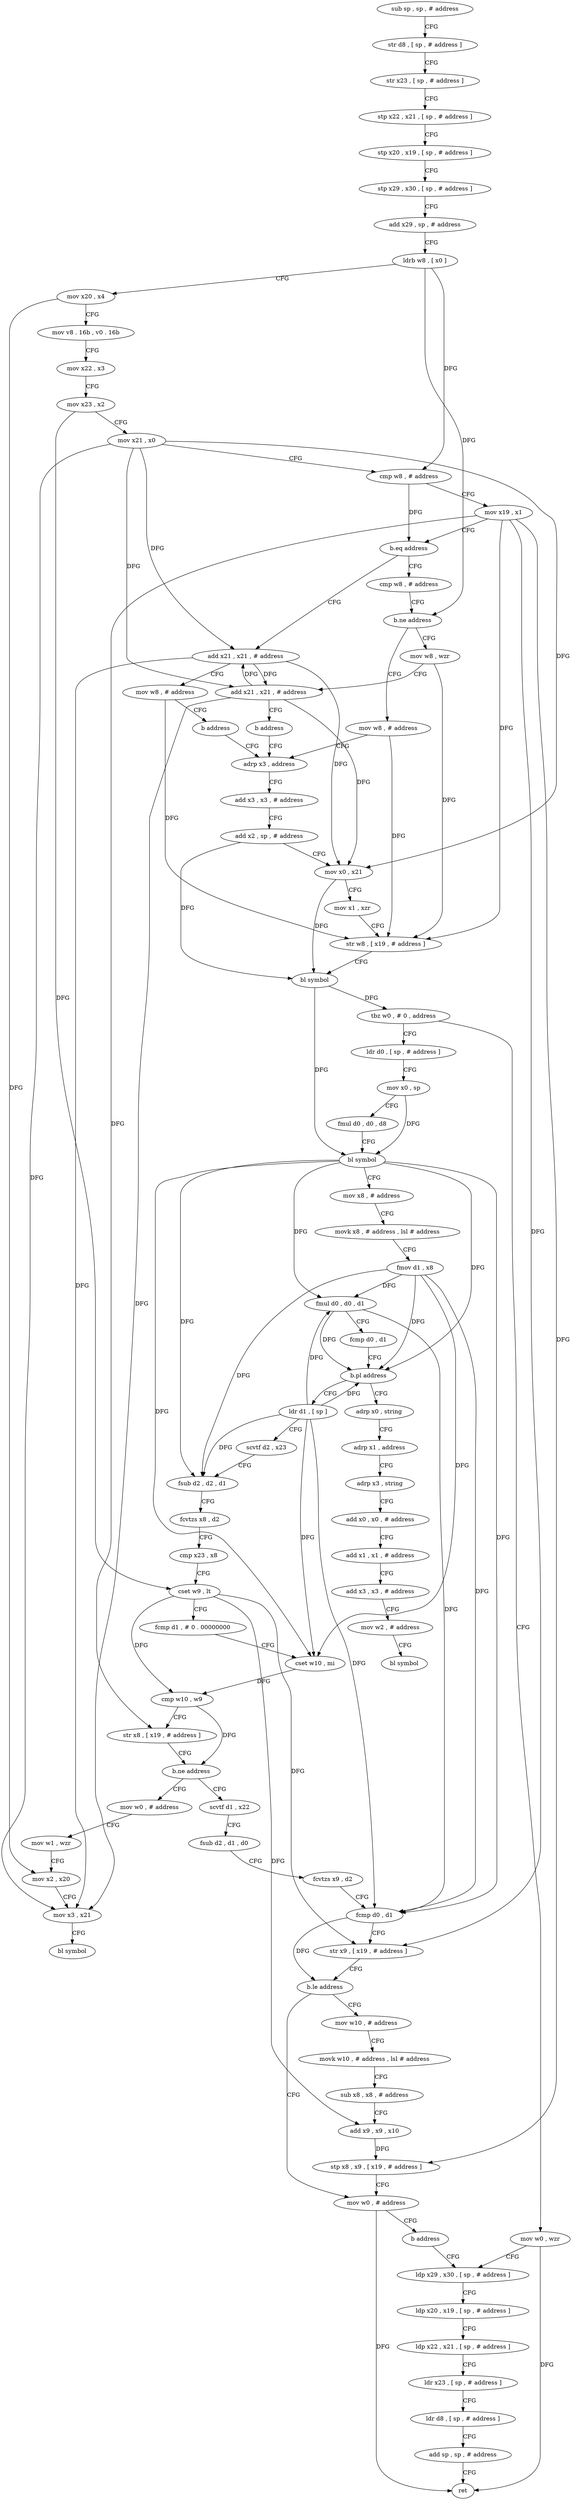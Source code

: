 digraph "func" {
"4254096" [label = "sub sp , sp , # address" ]
"4254100" [label = "str d8 , [ sp , # address ]" ]
"4254104" [label = "str x23 , [ sp , # address ]" ]
"4254108" [label = "stp x22 , x21 , [ sp , # address ]" ]
"4254112" [label = "stp x20 , x19 , [ sp , # address ]" ]
"4254116" [label = "stp x29 , x30 , [ sp , # address ]" ]
"4254120" [label = "add x29 , sp , # address" ]
"4254124" [label = "ldrb w8 , [ x0 ]" ]
"4254128" [label = "mov x20 , x4" ]
"4254132" [label = "mov v8 . 16b , v0 . 16b" ]
"4254136" [label = "mov x22 , x3" ]
"4254140" [label = "mov x23 , x2" ]
"4254144" [label = "mov x21 , x0" ]
"4254148" [label = "cmp w8 , # address" ]
"4254152" [label = "mov x19 , x1" ]
"4254156" [label = "b.eq address" ]
"4254180" [label = "add x21 , x21 , # address" ]
"4254160" [label = "cmp w8 , # address" ]
"4254184" [label = "mov w8 , # address" ]
"4254188" [label = "b address" ]
"4254196" [label = "adrp x3 , address" ]
"4254164" [label = "b.ne address" ]
"4254192" [label = "mov w8 , # address" ]
"4254168" [label = "mov w8 , wzr" ]
"4254200" [label = "add x3 , x3 , # address" ]
"4254204" [label = "add x2 , sp , # address" ]
"4254208" [label = "mov x0 , x21" ]
"4254212" [label = "mov x1 , xzr" ]
"4254216" [label = "str w8 , [ x19 , # address ]" ]
"4254220" [label = "bl symbol" ]
"4254224" [label = "tbz w0 , # 0 , address" ]
"4254364" [label = "mov w0 , wzr" ]
"4254228" [label = "ldr d0 , [ sp , # address ]" ]
"4254172" [label = "add x21 , x21 , # address" ]
"4254176" [label = "b address" ]
"4254368" [label = "ldp x29 , x30 , [ sp , # address ]" ]
"4254232" [label = "mov x0 , sp" ]
"4254236" [label = "fmul d0 , d0 , d8" ]
"4254240" [label = "bl symbol" ]
"4254244" [label = "mov x8 , # address" ]
"4254248" [label = "movk x8 , # address , lsl # address" ]
"4254252" [label = "fmov d1 , x8" ]
"4254256" [label = "fmul d0 , d0 , d1" ]
"4254260" [label = "fcmp d0 , d1" ]
"4254264" [label = "b.pl address" ]
"4254396" [label = "adrp x0 , string" ]
"4254268" [label = "ldr d1 , [ sp ]" ]
"4254400" [label = "adrp x1 , address" ]
"4254404" [label = "adrp x3 , string" ]
"4254408" [label = "add x0 , x0 , # address" ]
"4254412" [label = "add x1 , x1 , # address" ]
"4254416" [label = "add x3 , x3 , # address" ]
"4254420" [label = "mov w2 , # address" ]
"4254424" [label = "bl symbol" ]
"4254272" [label = "scvtf d2 , x23" ]
"4254276" [label = "fsub d2 , d2 , d1" ]
"4254280" [label = "fcvtzs x8 , d2" ]
"4254284" [label = "cmp x23 , x8" ]
"4254288" [label = "cset w9 , lt" ]
"4254292" [label = "fcmp d1 , # 0 . 00000000" ]
"4254296" [label = "cset w10 , mi" ]
"4254300" [label = "cmp w10 , w9" ]
"4254304" [label = "str x8 , [ x19 , # address ]" ]
"4254308" [label = "b.ne address" ]
"4254428" [label = "mov w0 , # address" ]
"4254312" [label = "scvtf d1 , x22" ]
"4254432" [label = "mov w1 , wzr" ]
"4254436" [label = "mov x2 , x20" ]
"4254440" [label = "mov x3 , x21" ]
"4254444" [label = "bl symbol" ]
"4254316" [label = "fsub d2 , d1 , d0" ]
"4254320" [label = "fcvtzs x9 , d2" ]
"4254324" [label = "fcmp d0 , d1" ]
"4254328" [label = "str x9 , [ x19 , # address ]" ]
"4254332" [label = "b.le address" ]
"4254356" [label = "mov w0 , # address" ]
"4254336" [label = "mov w10 , # address" ]
"4254360" [label = "b address" ]
"4254340" [label = "movk w10 , # address , lsl # address" ]
"4254344" [label = "sub x8 , x8 , # address" ]
"4254348" [label = "add x9 , x9 , x10" ]
"4254352" [label = "stp x8 , x9 , [ x19 , # address ]" ]
"4254372" [label = "ldp x20 , x19 , [ sp , # address ]" ]
"4254376" [label = "ldp x22 , x21 , [ sp , # address ]" ]
"4254380" [label = "ldr x23 , [ sp , # address ]" ]
"4254384" [label = "ldr d8 , [ sp , # address ]" ]
"4254388" [label = "add sp , sp , # address" ]
"4254392" [label = "ret" ]
"4254096" -> "4254100" [ label = "CFG" ]
"4254100" -> "4254104" [ label = "CFG" ]
"4254104" -> "4254108" [ label = "CFG" ]
"4254108" -> "4254112" [ label = "CFG" ]
"4254112" -> "4254116" [ label = "CFG" ]
"4254116" -> "4254120" [ label = "CFG" ]
"4254120" -> "4254124" [ label = "CFG" ]
"4254124" -> "4254128" [ label = "CFG" ]
"4254124" -> "4254148" [ label = "DFG" ]
"4254124" -> "4254164" [ label = "DFG" ]
"4254128" -> "4254132" [ label = "CFG" ]
"4254128" -> "4254436" [ label = "DFG" ]
"4254132" -> "4254136" [ label = "CFG" ]
"4254136" -> "4254140" [ label = "CFG" ]
"4254140" -> "4254144" [ label = "CFG" ]
"4254140" -> "4254288" [ label = "DFG" ]
"4254144" -> "4254148" [ label = "CFG" ]
"4254144" -> "4254180" [ label = "DFG" ]
"4254144" -> "4254208" [ label = "DFG" ]
"4254144" -> "4254172" [ label = "DFG" ]
"4254144" -> "4254440" [ label = "DFG" ]
"4254148" -> "4254152" [ label = "CFG" ]
"4254148" -> "4254156" [ label = "DFG" ]
"4254152" -> "4254156" [ label = "CFG" ]
"4254152" -> "4254216" [ label = "DFG" ]
"4254152" -> "4254304" [ label = "DFG" ]
"4254152" -> "4254328" [ label = "DFG" ]
"4254152" -> "4254352" [ label = "DFG" ]
"4254156" -> "4254180" [ label = "CFG" ]
"4254156" -> "4254160" [ label = "CFG" ]
"4254180" -> "4254184" [ label = "CFG" ]
"4254180" -> "4254208" [ label = "DFG" ]
"4254180" -> "4254172" [ label = "DFG" ]
"4254180" -> "4254440" [ label = "DFG" ]
"4254160" -> "4254164" [ label = "CFG" ]
"4254184" -> "4254188" [ label = "CFG" ]
"4254184" -> "4254216" [ label = "DFG" ]
"4254188" -> "4254196" [ label = "CFG" ]
"4254196" -> "4254200" [ label = "CFG" ]
"4254164" -> "4254192" [ label = "CFG" ]
"4254164" -> "4254168" [ label = "CFG" ]
"4254192" -> "4254196" [ label = "CFG" ]
"4254192" -> "4254216" [ label = "DFG" ]
"4254168" -> "4254172" [ label = "CFG" ]
"4254168" -> "4254216" [ label = "DFG" ]
"4254200" -> "4254204" [ label = "CFG" ]
"4254204" -> "4254208" [ label = "CFG" ]
"4254204" -> "4254220" [ label = "DFG" ]
"4254208" -> "4254212" [ label = "CFG" ]
"4254208" -> "4254220" [ label = "DFG" ]
"4254212" -> "4254216" [ label = "CFG" ]
"4254216" -> "4254220" [ label = "CFG" ]
"4254220" -> "4254224" [ label = "DFG" ]
"4254220" -> "4254240" [ label = "DFG" ]
"4254224" -> "4254364" [ label = "CFG" ]
"4254224" -> "4254228" [ label = "CFG" ]
"4254364" -> "4254368" [ label = "CFG" ]
"4254364" -> "4254392" [ label = "DFG" ]
"4254228" -> "4254232" [ label = "CFG" ]
"4254172" -> "4254176" [ label = "CFG" ]
"4254172" -> "4254180" [ label = "DFG" ]
"4254172" -> "4254208" [ label = "DFG" ]
"4254172" -> "4254440" [ label = "DFG" ]
"4254176" -> "4254196" [ label = "CFG" ]
"4254368" -> "4254372" [ label = "CFG" ]
"4254232" -> "4254236" [ label = "CFG" ]
"4254232" -> "4254240" [ label = "DFG" ]
"4254236" -> "4254240" [ label = "CFG" ]
"4254240" -> "4254244" [ label = "CFG" ]
"4254240" -> "4254256" [ label = "DFG" ]
"4254240" -> "4254264" [ label = "DFG" ]
"4254240" -> "4254324" [ label = "DFG" ]
"4254240" -> "4254276" [ label = "DFG" ]
"4254240" -> "4254296" [ label = "DFG" ]
"4254244" -> "4254248" [ label = "CFG" ]
"4254248" -> "4254252" [ label = "CFG" ]
"4254252" -> "4254256" [ label = "DFG" ]
"4254252" -> "4254264" [ label = "DFG" ]
"4254252" -> "4254276" [ label = "DFG" ]
"4254252" -> "4254296" [ label = "DFG" ]
"4254252" -> "4254324" [ label = "DFG" ]
"4254256" -> "4254260" [ label = "CFG" ]
"4254256" -> "4254264" [ label = "DFG" ]
"4254256" -> "4254324" [ label = "DFG" ]
"4254260" -> "4254264" [ label = "CFG" ]
"4254264" -> "4254396" [ label = "CFG" ]
"4254264" -> "4254268" [ label = "CFG" ]
"4254396" -> "4254400" [ label = "CFG" ]
"4254268" -> "4254272" [ label = "CFG" ]
"4254268" -> "4254256" [ label = "DFG" ]
"4254268" -> "4254264" [ label = "DFG" ]
"4254268" -> "4254276" [ label = "DFG" ]
"4254268" -> "4254296" [ label = "DFG" ]
"4254268" -> "4254324" [ label = "DFG" ]
"4254400" -> "4254404" [ label = "CFG" ]
"4254404" -> "4254408" [ label = "CFG" ]
"4254408" -> "4254412" [ label = "CFG" ]
"4254412" -> "4254416" [ label = "CFG" ]
"4254416" -> "4254420" [ label = "CFG" ]
"4254420" -> "4254424" [ label = "CFG" ]
"4254272" -> "4254276" [ label = "CFG" ]
"4254276" -> "4254280" [ label = "CFG" ]
"4254280" -> "4254284" [ label = "CFG" ]
"4254284" -> "4254288" [ label = "CFG" ]
"4254288" -> "4254292" [ label = "CFG" ]
"4254288" -> "4254300" [ label = "DFG" ]
"4254288" -> "4254328" [ label = "DFG" ]
"4254288" -> "4254348" [ label = "DFG" ]
"4254292" -> "4254296" [ label = "CFG" ]
"4254296" -> "4254300" [ label = "DFG" ]
"4254300" -> "4254304" [ label = "CFG" ]
"4254300" -> "4254308" [ label = "DFG" ]
"4254304" -> "4254308" [ label = "CFG" ]
"4254308" -> "4254428" [ label = "CFG" ]
"4254308" -> "4254312" [ label = "CFG" ]
"4254428" -> "4254432" [ label = "CFG" ]
"4254312" -> "4254316" [ label = "CFG" ]
"4254432" -> "4254436" [ label = "CFG" ]
"4254436" -> "4254440" [ label = "CFG" ]
"4254440" -> "4254444" [ label = "CFG" ]
"4254316" -> "4254320" [ label = "CFG" ]
"4254320" -> "4254324" [ label = "CFG" ]
"4254324" -> "4254328" [ label = "CFG" ]
"4254324" -> "4254332" [ label = "DFG" ]
"4254328" -> "4254332" [ label = "CFG" ]
"4254332" -> "4254356" [ label = "CFG" ]
"4254332" -> "4254336" [ label = "CFG" ]
"4254356" -> "4254360" [ label = "CFG" ]
"4254356" -> "4254392" [ label = "DFG" ]
"4254336" -> "4254340" [ label = "CFG" ]
"4254360" -> "4254368" [ label = "CFG" ]
"4254340" -> "4254344" [ label = "CFG" ]
"4254344" -> "4254348" [ label = "CFG" ]
"4254348" -> "4254352" [ label = "DFG" ]
"4254352" -> "4254356" [ label = "CFG" ]
"4254372" -> "4254376" [ label = "CFG" ]
"4254376" -> "4254380" [ label = "CFG" ]
"4254380" -> "4254384" [ label = "CFG" ]
"4254384" -> "4254388" [ label = "CFG" ]
"4254388" -> "4254392" [ label = "CFG" ]
}
